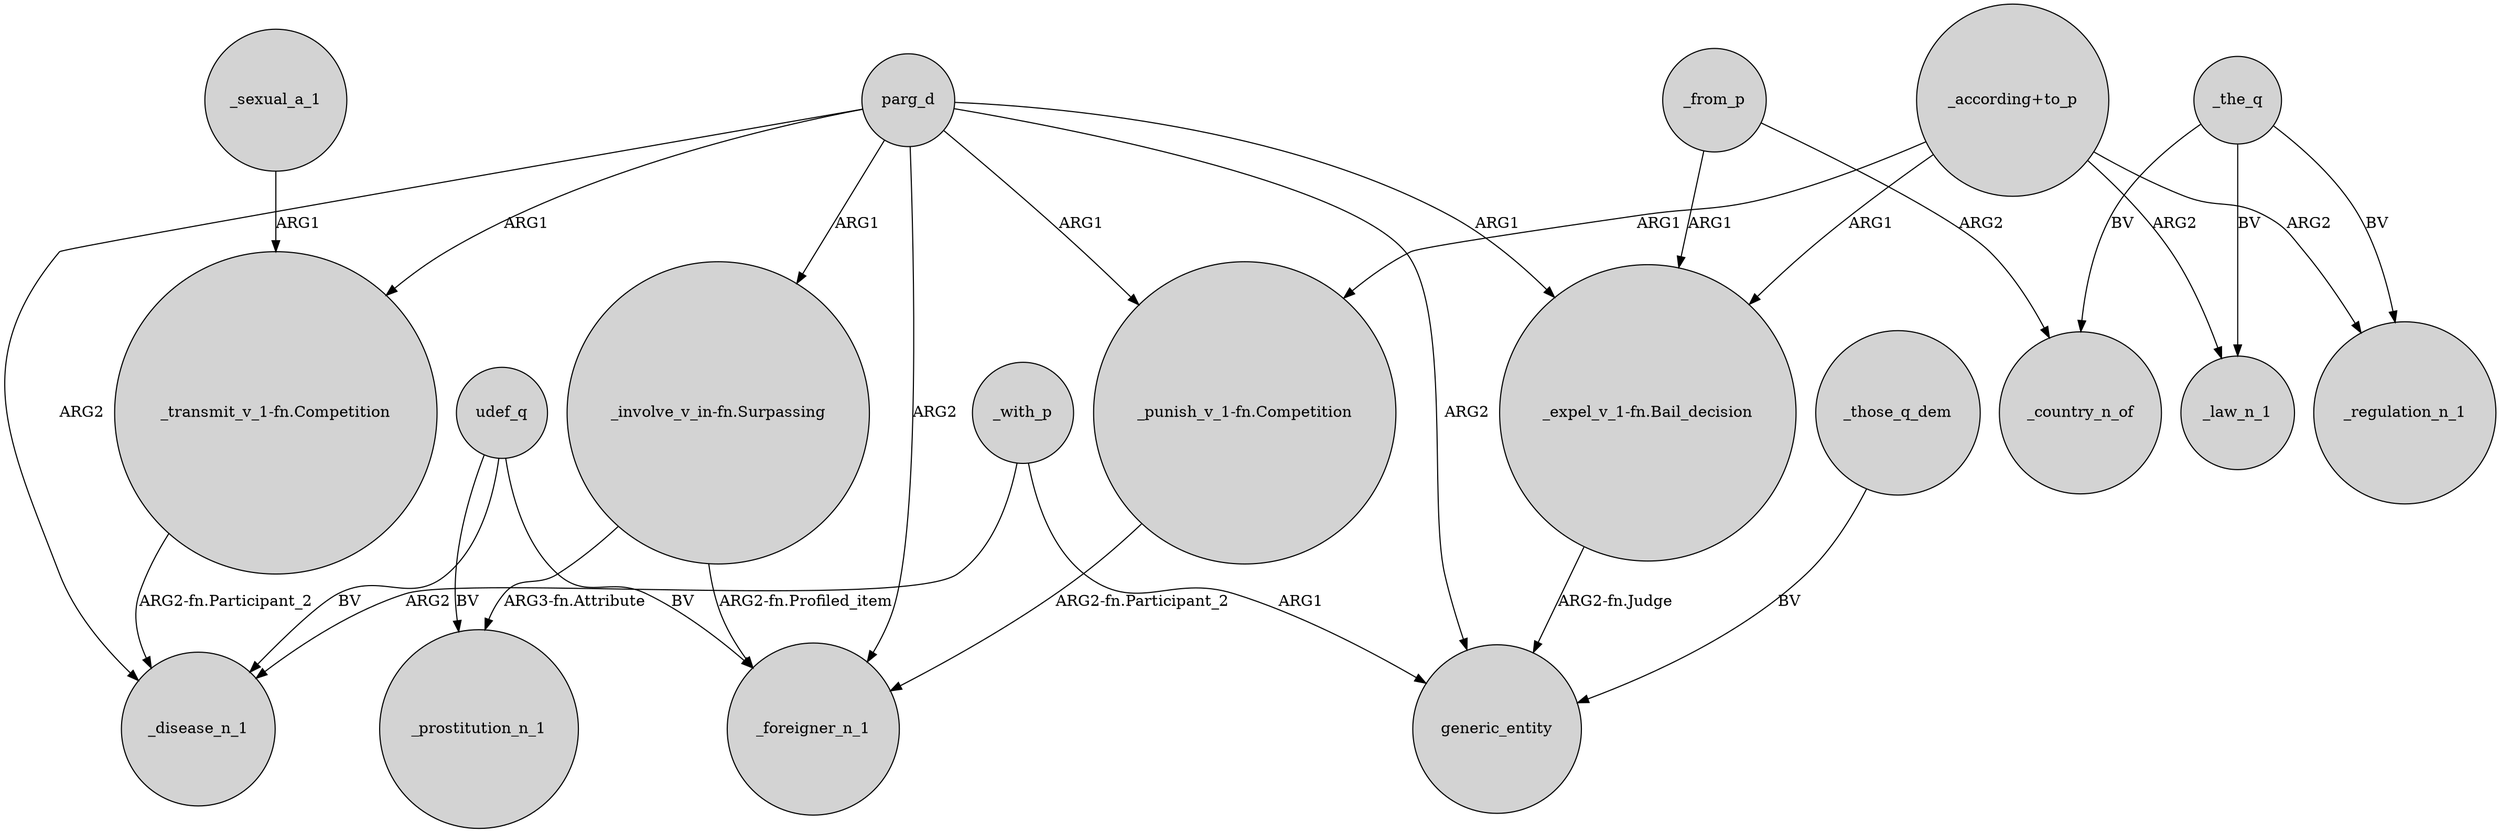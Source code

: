 digraph {
	node [shape=circle style=filled]
	udef_q -> _disease_n_1 [label=BV]
	_with_p -> generic_entity [label=ARG1]
	_those_q_dem -> generic_entity [label=BV]
	udef_q -> _prostitution_n_1 [label=BV]
	_with_p -> _disease_n_1 [label=ARG2]
	udef_q -> _foreigner_n_1 [label=BV]
	_from_p -> _country_n_of [label=ARG2]
	parg_d -> _disease_n_1 [label=ARG2]
	"_punish_v_1-fn.Competition" -> _foreigner_n_1 [label="ARG2-fn.Participant_2"]
	"_involve_v_in-fn.Surpassing" -> _prostitution_n_1 [label="ARG3-fn.Attribute"]
	_the_q -> _law_n_1 [label=BV]
	_sexual_a_1 -> "_transmit_v_1-fn.Competition" [label=ARG1]
	"_according+to_p" -> _regulation_n_1 [label=ARG2]
	"_transmit_v_1-fn.Competition" -> _disease_n_1 [label="ARG2-fn.Participant_2"]
	_the_q -> _country_n_of [label=BV]
	_from_p -> "_expel_v_1-fn.Bail_decision" [label=ARG1]
	parg_d -> "_punish_v_1-fn.Competition" [label=ARG1]
	"_involve_v_in-fn.Surpassing" -> _foreigner_n_1 [label="ARG2-fn.Profiled_item"]
	"_expel_v_1-fn.Bail_decision" -> generic_entity [label="ARG2-fn.Judge"]
	parg_d -> "_involve_v_in-fn.Surpassing" [label=ARG1]
	parg_d -> "_transmit_v_1-fn.Competition" [label=ARG1]
	"_according+to_p" -> "_expel_v_1-fn.Bail_decision" [label=ARG1]
	parg_d -> _foreigner_n_1 [label=ARG2]
	_the_q -> _regulation_n_1 [label=BV]
	"_according+to_p" -> _law_n_1 [label=ARG2]
	parg_d -> "_expel_v_1-fn.Bail_decision" [label=ARG1]
	"_according+to_p" -> "_punish_v_1-fn.Competition" [label=ARG1]
	parg_d -> generic_entity [label=ARG2]
}
